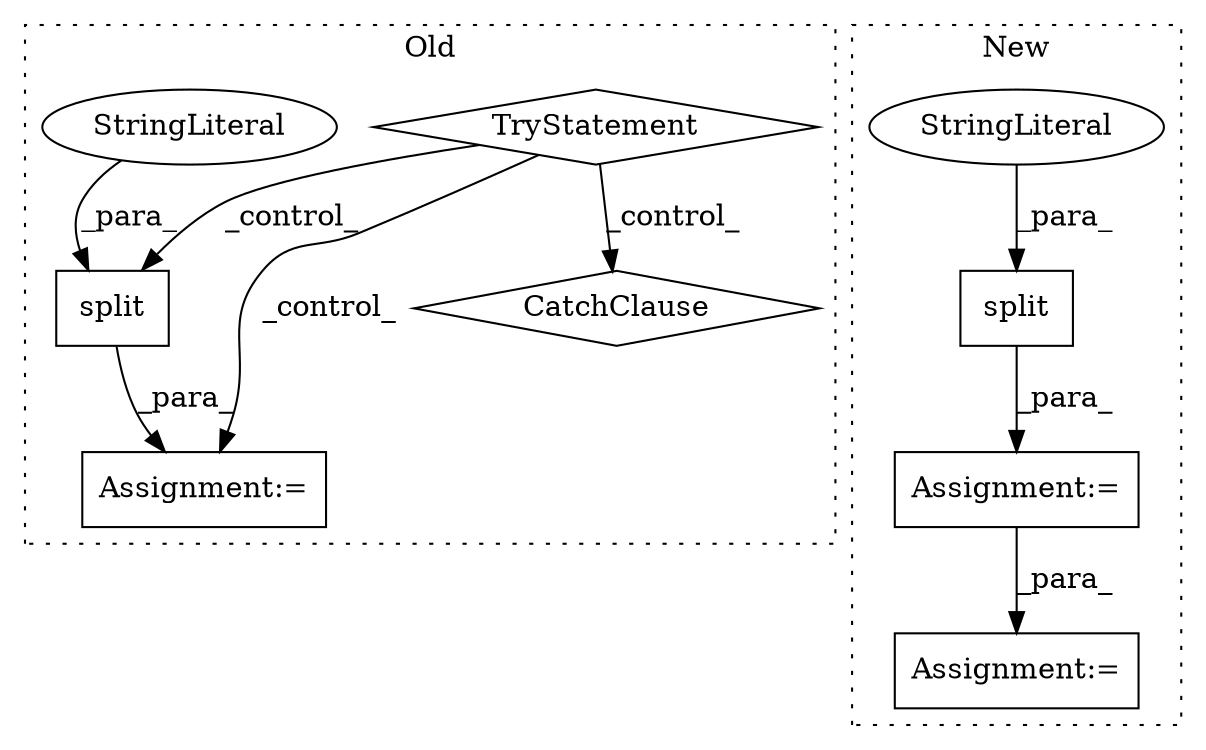 digraph G {
subgraph cluster0 {
1 [label="CatchClause" a="12" s="25264,25290" l="15,2" shape="diamond"];
3 [label="TryStatement" a="54" s="24809" l="4" shape="diamond"];
6 [label="Assignment:=" a="7" s="24930,25023" l="65,2" shape="box"];
7 [label="split" a="32" s="25013,25022" l="6,1" shape="box"];
8 [label="StringLiteral" a="45" s="25019" l="3" shape="ellipse"];
label = "Old";
style="dotted";
}
subgraph cluster1 {
2 [label="split" a="32" s="24909,24920" l="6,1" shape="box"];
4 [label="StringLiteral" a="45" s="24915" l="5" shape="ellipse"];
5 [label="Assignment:=" a="7" s="25186" l="26" shape="box"];
9 [label="Assignment:=" a="7" s="24866" l="1" shape="box"];
label = "New";
style="dotted";
}
2 -> 9 [label="_para_"];
3 -> 6 [label="_control_"];
3 -> 1 [label="_control_"];
3 -> 7 [label="_control_"];
4 -> 2 [label="_para_"];
7 -> 6 [label="_para_"];
8 -> 7 [label="_para_"];
9 -> 5 [label="_para_"];
}